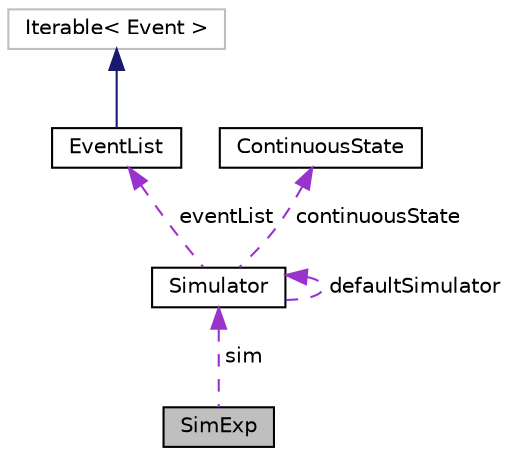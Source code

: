 digraph "SimExp"
{
 // INTERACTIVE_SVG=YES
  bgcolor="transparent";
  edge [fontname="Helvetica",fontsize="10",labelfontname="Helvetica",labelfontsize="10"];
  node [fontname="Helvetica",fontsize="10",shape=record];
  Node3 [label="SimExp",height=0.2,width=0.4,color="black", fillcolor="grey75", style="filled", fontcolor="black"];
  Node4 -> Node3 [dir="back",color="darkorchid3",fontsize="10",style="dashed",label=" sim" ,fontname="Helvetica"];
  Node4 [label="Simulator",height=0.2,width=0.4,color="black",URL="$classumontreal_1_1ssj_1_1simevents_1_1Simulator.html",tooltip="Represents the executive of a discrete-event simulator. "];
  Node4 -> Node4 [dir="back",color="darkorchid3",fontsize="10",style="dashed",label=" defaultSimulator" ,fontname="Helvetica"];
  Node5 -> Node4 [dir="back",color="darkorchid3",fontsize="10",style="dashed",label=" eventList" ,fontname="Helvetica"];
  Node5 [label="EventList",height=0.2,width=0.4,color="black",URL="$interfaceumontreal_1_1ssj_1_1simevents_1_1eventlist_1_1EventList.html",tooltip="An interface for implementations of event lists. "];
  Node6 -> Node5 [dir="back",color="midnightblue",fontsize="10",style="solid",fontname="Helvetica"];
  Node6 [label="Iterable\< Event \>",height=0.2,width=0.4,color="grey75"];
  Node7 -> Node4 [dir="back",color="darkorchid3",fontsize="10",style="dashed",label=" continuousState" ,fontname="Helvetica"];
  Node7 [label="ContinuousState",height=0.2,width=0.4,color="black",URL="$classumontreal_1_1ssj_1_1simevents_1_1ContinuousState.html",tooltip="Represents the portion of the simulator’s state associated with continuous-time simulation. "];
}
